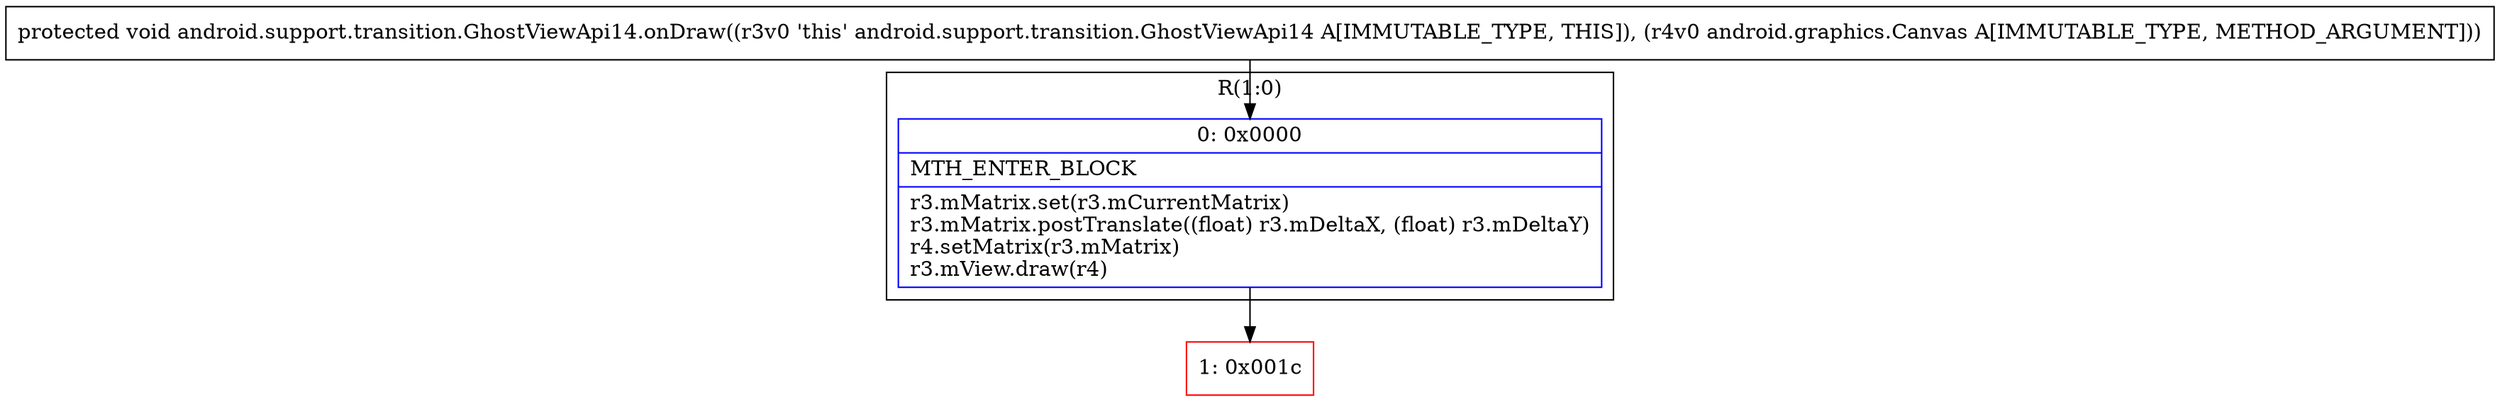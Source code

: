 digraph "CFG forandroid.support.transition.GhostViewApi14.onDraw(Landroid\/graphics\/Canvas;)V" {
subgraph cluster_Region_1371005824 {
label = "R(1:0)";
node [shape=record,color=blue];
Node_0 [shape=record,label="{0\:\ 0x0000|MTH_ENTER_BLOCK\l|r3.mMatrix.set(r3.mCurrentMatrix)\lr3.mMatrix.postTranslate((float) r3.mDeltaX, (float) r3.mDeltaY)\lr4.setMatrix(r3.mMatrix)\lr3.mView.draw(r4)\l}"];
}
Node_1 [shape=record,color=red,label="{1\:\ 0x001c}"];
MethodNode[shape=record,label="{protected void android.support.transition.GhostViewApi14.onDraw((r3v0 'this' android.support.transition.GhostViewApi14 A[IMMUTABLE_TYPE, THIS]), (r4v0 android.graphics.Canvas A[IMMUTABLE_TYPE, METHOD_ARGUMENT])) }"];
MethodNode -> Node_0;
Node_0 -> Node_1;
}

